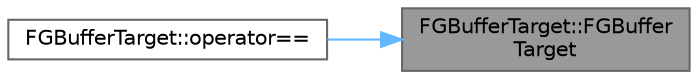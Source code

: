digraph "FGBufferTarget::FGBufferTarget"
{
 // INTERACTIVE_SVG=YES
 // LATEX_PDF_SIZE
  bgcolor="transparent";
  edge [fontname=Helvetica,fontsize=10,labelfontname=Helvetica,labelfontsize=10];
  node [fontname=Helvetica,fontsize=10,shape=box,height=0.2,width=0.4];
  rankdir="RL";
  Node1 [id="Node000001",label="FGBufferTarget::FGBuffer\lTarget",height=0.2,width=0.4,color="gray40", fillcolor="grey60", style="filled", fontcolor="black",tooltip=" "];
  Node1 -> Node2 [id="edge1_Node000001_Node000002",dir="back",color="steelblue1",style="solid",tooltip=" "];
  Node2 [id="Node000002",label="FGBufferTarget::operator==",height=0.2,width=0.4,color="grey40", fillcolor="white", style="filled",URL="$da/d9b/structFGBufferTarget.html#a20707db517fae5e1d9b03e3bb26dcb13",tooltip=" "];
}
